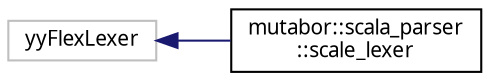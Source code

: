 digraph "Grafische Darstellung der Klassenhierarchie"
{
  edge [fontname="Sans",fontsize="10",labelfontname="Sans",labelfontsize="10"];
  node [fontname="Sans",fontsize="10",shape=record];
  rankdir="LR";
  Node4 [label="yyFlexLexer",height=0.2,width=0.4,color="grey75", fillcolor="white", style="filled"];
  Node4 -> Node0 [dir="back",color="midnightblue",fontsize="10",style="solid",fontname="Sans"];
  Node0 [label="mutabor::scala_parser\l::scale_lexer",height=0.2,width=0.4,color="black", fillcolor="white", style="filled",URL="$dd/dbf/classmutabor_1_1scala__parser_1_1scale__lexer.html"];
}
